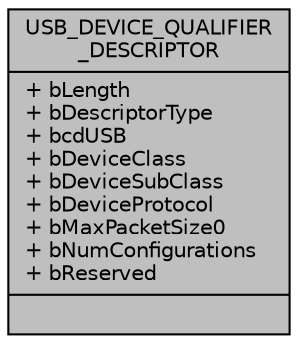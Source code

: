 digraph "USB_DEVICE_QUALIFIER_DESCRIPTOR"
{
  edge [fontname="Helvetica",fontsize="10",labelfontname="Helvetica",labelfontsize="10"];
  node [fontname="Helvetica",fontsize="10",shape=record];
  Node0 [label="{USB_DEVICE_QUALIFIER\l_DESCRIPTOR\n|+ bLength\l+ bDescriptorType\l+ bcdUSB\l+ bDeviceClass\l+ bDeviceSubClass\l+ bDeviceProtocol\l+ bMaxPacketSize0\l+ bNumConfigurations\l+ bReserved\l|}",height=0.2,width=0.4,color="black", fillcolor="grey75", style="filled", fontcolor="black"];
}
